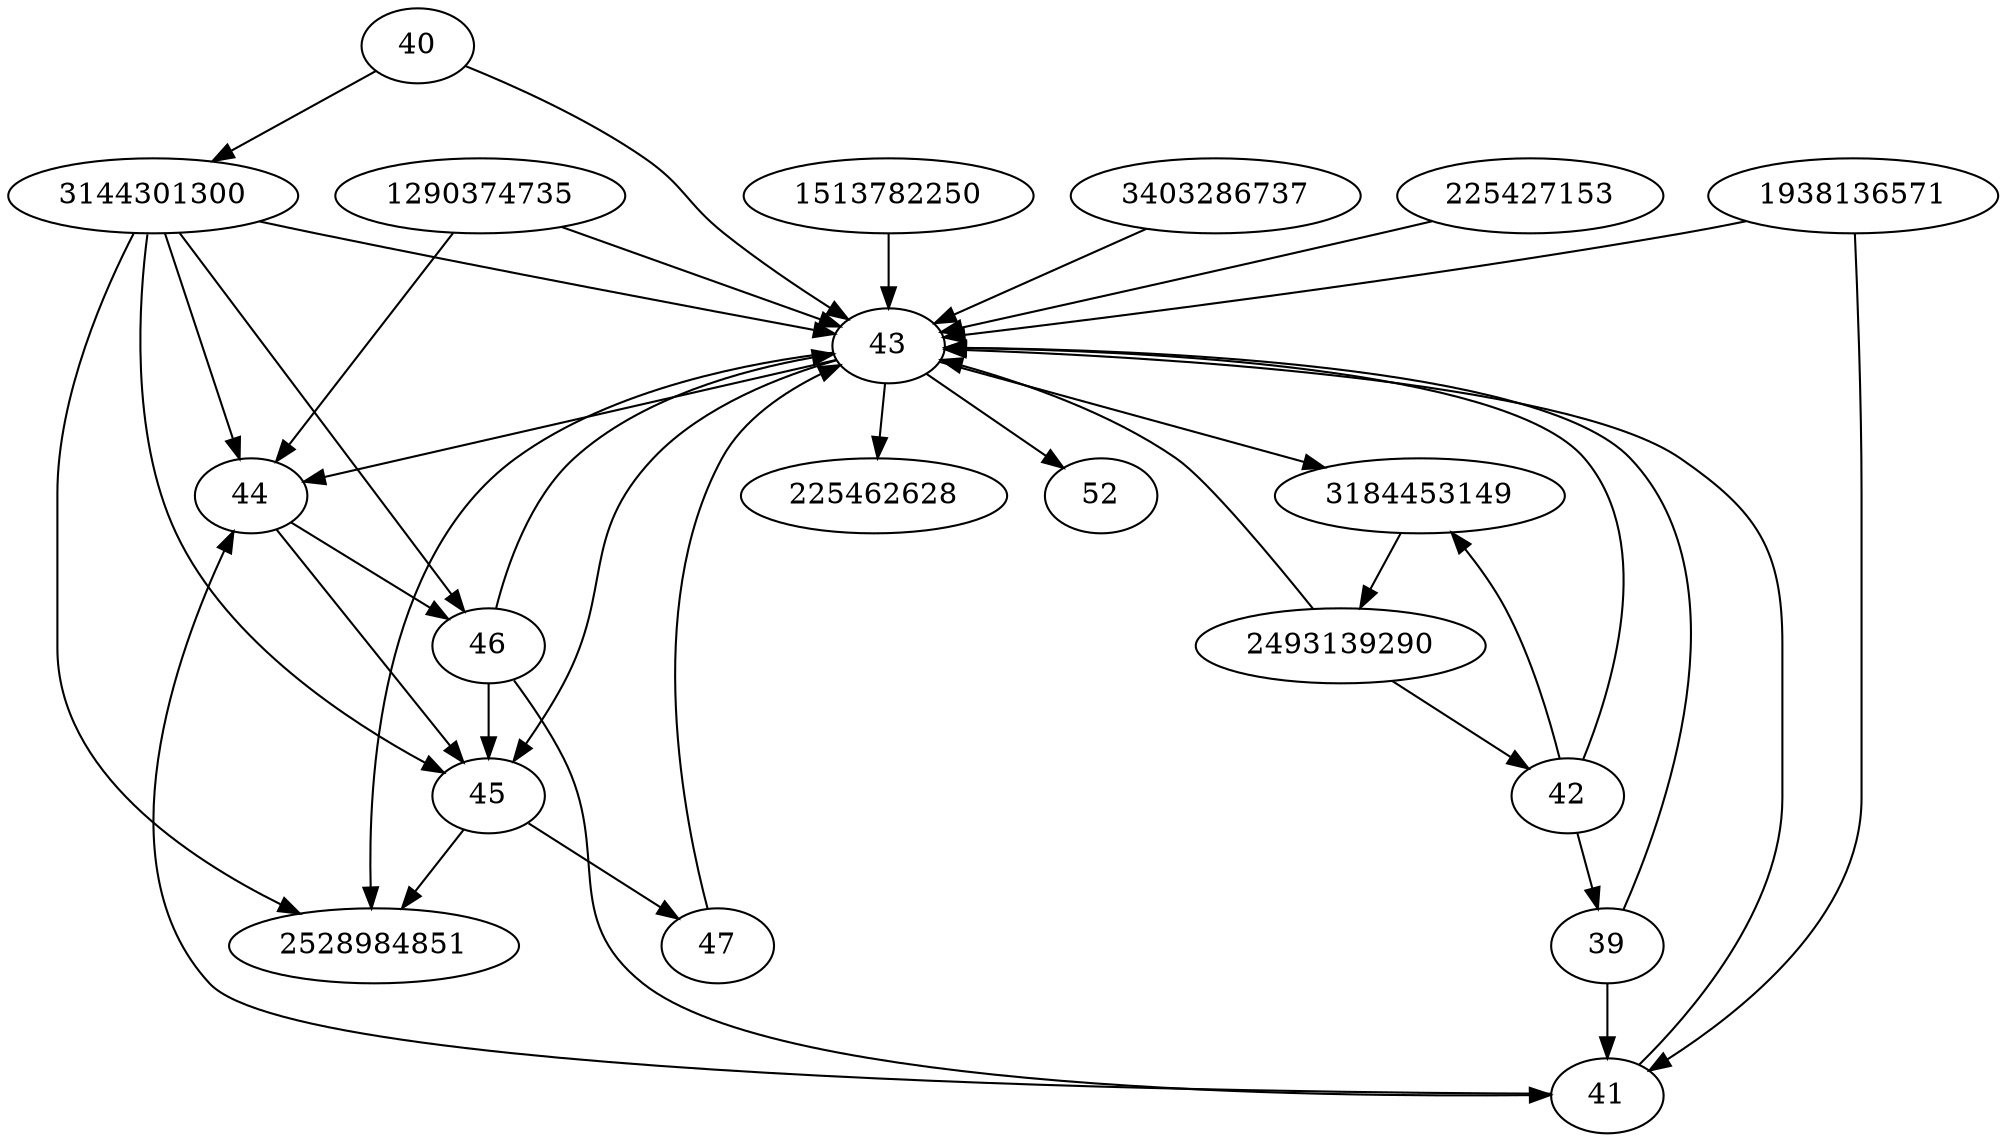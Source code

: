 strict digraph  {
225462628;
39;
40;
41;
42;
1513782250;
44;
45;
46;
1290374735;
47;
3403286737;
225427153;
2528984851;
3144301300;
52;
43;
2493139290;
1938136571;
3184453149;
39 -> 41;
39 -> 43;
40 -> 43;
40 -> 3144301300;
41 -> 44;
41 -> 43;
42 -> 3184453149;
42 -> 43;
42 -> 39;
1513782250 -> 43;
44 -> 45;
44 -> 46;
45 -> 2528984851;
45 -> 47;
46 -> 45;
46 -> 41;
46 -> 43;
1290374735 -> 43;
1290374735 -> 44;
47 -> 43;
3403286737 -> 43;
225427153 -> 43;
3144301300 -> 2528984851;
3144301300 -> 43;
3144301300 -> 44;
3144301300 -> 45;
3144301300 -> 46;
43 -> 45;
43 -> 3184453149;
43 -> 44;
43 -> 225462628;
43 -> 2528984851;
43 -> 52;
2493139290 -> 42;
2493139290 -> 43;
1938136571 -> 41;
1938136571 -> 43;
3184453149 -> 2493139290;
}
